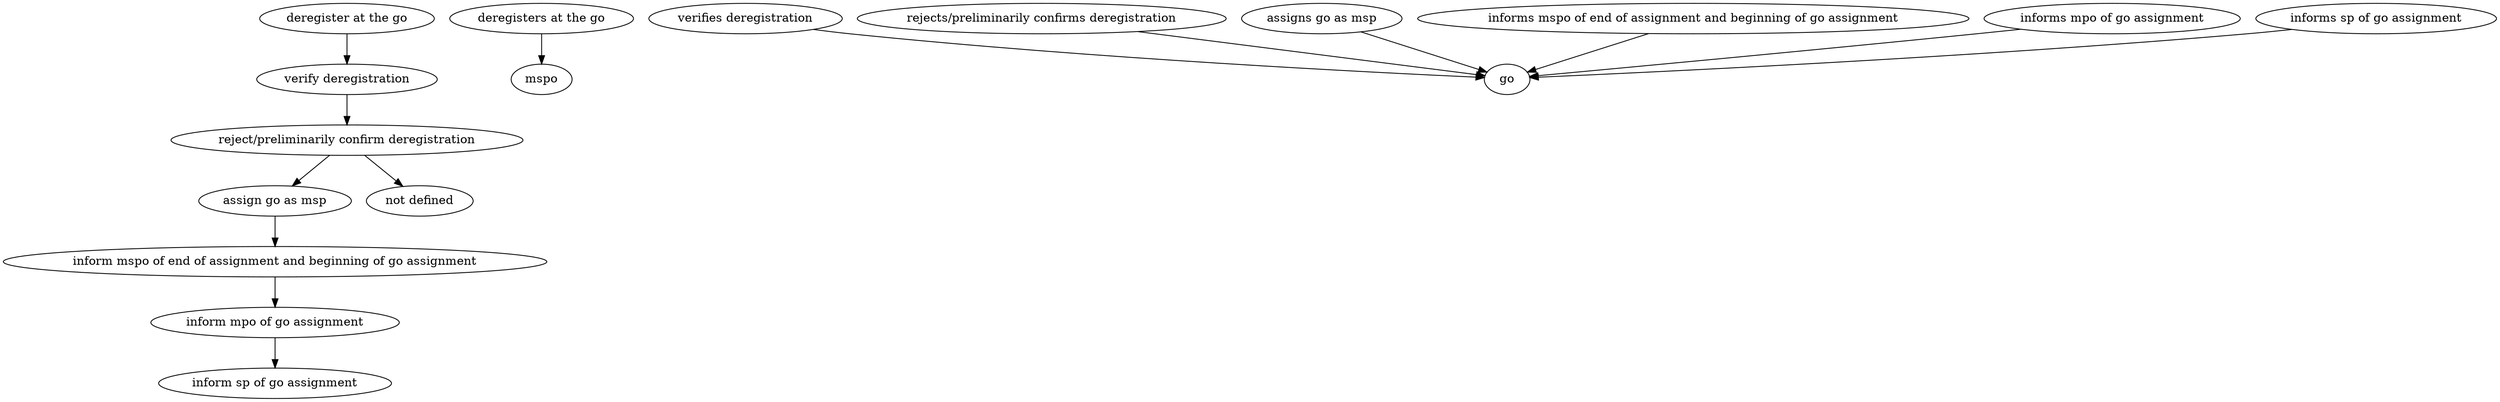 strict digraph "doc-10.8" {
	graph [name="doc-10.8"];
	"deregister at the go"	[attrs="{'type': 'Activity', 'label': 'deregister at the go'}"];
	"verify deregistration"	[attrs="{'type': 'Activity', 'label': 'verify deregistration'}"];
	"deregister at the go" -> "verify deregistration"	[attrs="{'type': 'flow', 'label': 'flow'}"];
	"reject/preliminarily confirm deregistration"	[attrs="{'type': 'Activity', 'label': 'reject/preliminarily confirm deregistration'}"];
	"verify deregistration" -> "reject/preliminarily confirm deregistration"	[attrs="{'type': 'flow', 'label': 'flow'}"];
	"assign go as msp"	[attrs="{'type': 'Activity', 'label': 'assign go as msp'}"];
	"reject/preliminarily confirm deregistration" -> "assign go as msp"	[attrs="{'type': 'flow', 'label': 'flow'}"];
	"not defined"	[attrs="{'type': 'Actor', 'label': 'not defined'}"];
	"reject/preliminarily confirm deregistration" -> "not defined"	[attrs="{'type': 'actor performer', 'label': 'actor performer'}"];
	"inform mspo of end of assignment and beginning of go assignment"	[attrs="{'type': 'Activity', 'label': 'inform mspo of end of assignment and beginning of go assignment'}"];
	"assign go as msp" -> "inform mspo of end of assignment and beginning of go assignment"	[attrs="{'type': 'flow', 'label': 'flow'}"];
	"inform mpo of go assignment"	[attrs="{'type': 'Activity', 'label': 'inform mpo of go assignment'}"];
	"inform mspo of end of assignment and beginning of go assignment" -> "inform mpo of go assignment"	[attrs="{'type': 'flow', 'label': 'flow'}"];
	"inform sp of go assignment"	[attrs="{'type': 'Activity', 'label': 'inform sp of go assignment'}"];
	"inform mpo of go assignment" -> "inform sp of go assignment"	[attrs="{'type': 'flow', 'label': 'flow'}"];
	"deregisters at the go"	[attrs="{'type': 'Activity', 'label': 'deregisters at the go'}"];
	mspo	[attrs="{'type': 'Actor', 'label': 'mspo'}"];
	"deregisters at the go" -> mspo	[attrs="{'type': 'actor performer', 'label': 'actor performer'}"];
	"verifies deregistration"	[attrs="{'type': 'Activity', 'label': 'verifies deregistration'}"];
	go	[attrs="{'type': 'Actor', 'label': 'go'}"];
	"verifies deregistration" -> go	[attrs="{'type': 'actor performer', 'label': 'actor performer'}"];
	"rejects/preliminarily confirms deregistration"	[attrs="{'type': 'Activity', 'label': 'rejects/preliminarily confirms deregistration'}"];
	"rejects/preliminarily confirms deregistration" -> go	[attrs="{'type': 'actor performer', 'label': 'actor performer'}"];
	"assigns go as msp"	[attrs="{'type': 'Activity', 'label': 'assigns go as msp'}"];
	"assigns go as msp" -> go	[attrs="{'type': 'actor performer', 'label': 'actor performer'}"];
	"informs mspo of end of assignment and beginning of go assignment"	[attrs="{'type': 'Activity', 'label': 'informs mspo of end of assignment and beginning of go assignment'}"];
	"informs mspo of end of assignment and beginning of go assignment" -> go	[attrs="{'type': 'actor performer', 'label': 'actor performer'}"];
	"informs mpo of go assignment"	[attrs="{'type': 'Activity', 'label': 'informs mpo of go assignment'}"];
	"informs mpo of go assignment" -> go	[attrs="{'type': 'actor performer', 'label': 'actor performer'}"];
	"informs sp of go assignment"	[attrs="{'type': 'Activity', 'label': 'informs sp of go assignment'}"];
	"informs sp of go assignment" -> go	[attrs="{'type': 'actor performer', 'label': 'actor performer'}"];
}
